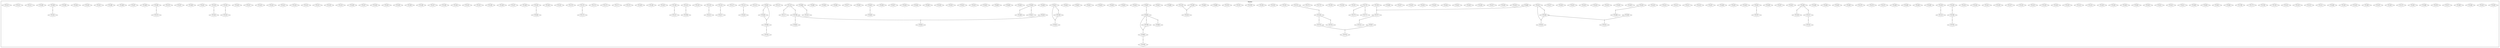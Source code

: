digraph GRAPH_0 {
	edge [ dir=none];
	graph [ rankdir=TB ];
	ratio=auto;
	mincross=2.0;
	node [
		fontsize=11,
		fillcolor=white,
		style=filled,

];
	subgraph cluster_0 {
		label = "tikaboo"
		0 [ label="TV2030", shape=diamond, width=0.000000, height=0.000000 ]
		0 [ label="TV2030", shape=diamond, width=0.000000, height=0.000000 ]
		1 [ label="TV2032", shape=diamond, width=0.000000, height=0.000000 ]
		1 [ label="TV2032", shape=diamond, width=0.000000, height=0.000000 ]
		2 [ label="TV2048", shape=diamond, width=0.000000, height=0.000000 ]
		2 [ label="TV2048", shape=diamond, width=0.000000, height=0.000000 ]
		3 [ label="TV2060", shape=diamond, width=0.000000, height=0.000000 ]
		3 [ label="TV2060", shape=diamond, width=0.000000, height=0.000000 ]
		4 [ label="TV2071", shape=diamond, width=0.000000, height=0.000000 ]
		4 [ label="TV2071", shape=diamond, width=0.000000, height=0.000000 ]
		5 [ label="TV2078", shape=diamond, width=0.000000, height=0.000000 ]
		5 [ label="TV2078", shape=diamond, width=0.000000, height=0.000000 ]
		6 [ label="TV2086", shape=diamond, width=0.000000, height=0.000000 ]
		6 [ label="TV2086", shape=diamond, width=0.000000, height=0.000000 ]
		7 [ label="TV2091", shape=diamond, width=0.000000, height=0.000000 ]
		7 [ label="TV2091", shape=diamond, width=0.000000, height=0.000000 ]
		8 [ label="TV2275", shape=diamond, width=0.000000, height=0.000000 ]
		8 [ label="TV2275", shape=diamond, width=0.000000, height=0.000000 ]
		9 [ label="TV2283", shape=diamond, width=0.000000, height=0.000000 ]
		9 [ label="TV2283", shape=diamond, width=0.000000, height=0.000000 ]
		10 [ label="TV2297", shape=diamond, width=0.000000, height=0.000000 ]
		10 [ label="TV2297", shape=diamond, width=0.000000, height=0.000000 ]
		11 [ label="TV2300", shape=diamond, width=0.000000, height=0.000000 ]
		11 [ label="TV2300", shape=diamond, width=0.000000, height=0.000000 ]
		12 [ label="TV2301", shape=diamond, width=0.000000, height=0.000000 ]
		12 [ label="TV2301", shape=diamond, width=0.000000, height=0.000000 ]
		13 [ label="TV2302", shape=diamond, width=0.000000, height=0.000000 ]
		13 [ label="TV2302", shape=diamond, width=0.000000, height=0.000000 ]
		14 [ label="TV2508", shape=diamond, width=0.000000, height=0.000000 ]
		14 [ label="TV2508", shape=diamond, width=0.000000, height=0.000000 ]
		15 [ label="TV2511", shape=diamond, width=0.000000, height=0.000000 ]
		15 [ label="TV2511", shape=diamond, width=0.000000, height=0.000000 ]
		16 [ label="TV2515", shape=diamond, width=0.000000, height=0.000000 ]
		16 [ label="TV2515", shape=diamond, width=0.000000, height=0.000000 ]
		17 [ label="TV2519", shape=diamond, width=0.000000, height=0.000000 ]
		17 [ label="TV2519", shape=diamond, width=0.000000, height=0.000000 ]
		18 [ label="TV2523", shape=diamond, width=0.000000, height=0.000000 ]
		18 [ label="TV2523", shape=diamond, width=0.000000, height=0.000000 ]
		19 [ label="TV2762", shape=diamond, width=0.000000, height=0.000000 ]
		19 [ label="TV2762", shape=diamond, width=0.000000, height=0.000000 ]
		20 [ label="TV2766", shape=diamond, width=0.000000, height=0.000000 ]
		20 [ label="TV2766", shape=diamond, width=0.000000, height=0.000000 ]
		21 [ label="TV2773", shape=diamond, width=0.000000, height=0.000000 ]
		21 [ label="TV2773", shape=diamond, width=0.000000, height=0.000000 ]
		22 [ label="TV2798", shape=diamond, width=0.000000, height=0.000000 ]
		22 [ label="TV2798", shape=diamond, width=0.000000, height=0.000000 ]
		23 [ label="TV2804", shape=diamond, width=0.000000, height=0.000000 ]
		23 [ label="TV2804", shape=diamond, width=0.000000, height=0.000000 ]
		24 [ label="TV3001", shape=diamond, width=0.000000, height=0.000000 ]
		24 [ label="TV3001", shape=diamond, width=0.000000, height=0.000000 ]
		25 [ label="TV3003", shape=diamond, width=0.000000, height=0.000000 ]
		25 [ label="TV3003", shape=diamond, width=0.000000, height=0.000000 ]
		26 [ label="TV3009", shape=diamond, width=0.000000, height=0.000000 ]
		26 [ label="TV3009", shape=diamond, width=0.000000, height=0.000000 ]
		27 [ label="TV3011", shape=diamond, width=0.000000, height=0.000000 ]
		27 [ label="TV3011", shape=diamond, width=0.000000, height=0.000000 ]
		28 [ label="TV3013", shape=diamond, width=0.000000, height=0.000000 ]
		28 [ label="TV3013", shape=diamond, width=0.000000, height=0.000000 ]
		29 [ label="TV3021", shape=diamond, width=0.000000, height=0.000000 ]
		29 [ label="TV3021", shape=diamond, width=0.000000, height=0.000000 ]
		30 [ label="TV3025", shape=diamond, width=0.000000, height=0.000000 ]
	marr30 [shape=diamond,style=filled,label="",height=.1,width=.1]
		31 [ label="TV3032", shape=diamond, width=0.000000, height=0.000000 ]
		31 [ label="TV3032", shape=diamond, width=0.000000, height=0.000000 ]
		32 [ label="TV3045", shape=diamond, width=0.000000, height=0.000000 ]
		32 [ label="TV3045", shape=diamond, width=0.000000, height=0.000000 ]
		33 [ label="TV3054", shape=diamond, width=0.000000, height=0.000000 ]
		33 [ label="TV3054", shape=diamond, width=0.000000, height=0.000000 ]
		34 [ label="TV3201", shape=diamond, width=0.000000, height=0.000000 ]
	marr34 [shape=diamond,style=filled,label="",height=.1,width=.1]
		35 [ label="TV3204", shape=diamond, width=0.000000, height=0.000000 ]
		35 [ label="TV3204", shape=diamond, width=0.000000, height=0.000000 ]
		36 [ label="TV3205", shape=diamond, width=0.000000, height=0.000000 ]
		36 [ label="TV3205", shape=diamond, width=0.000000, height=0.000000 ]
		37 [ label="TV3210", shape=diamond, width=0.000000, height=0.000000 ]
		37 [ label="TV3210", shape=diamond, width=0.000000, height=0.000000 ]
		38 [ label="TV3212", shape=diamond, width=0.000000, height=0.000000 ]
	marr38 [shape=diamond,style=filled,label="",height=.1,width=.1]
		39 [ label="TV3214", shape=diamond, width=0.000000, height=0.000000 ]
		39 [ label="TV3214", shape=diamond, width=0.000000, height=0.000000 ]
		40 [ label="TV3220", shape=diamond, width=0.000000, height=0.000000 ]
		40 [ label="TV3220", shape=diamond, width=0.000000, height=0.000000 ]
		41 [ label="TV3221", shape=diamond, width=0.000000, height=0.000000 ]
	marr41 [shape=diamond,style=filled,label="",height=.1,width=.1]
		42 [ label="TV3226", shape=diamond, width=0.000000, height=0.000000 ]
		42 [ label="TV3226", shape=diamond, width=0.000000, height=0.000000 ]
		43 [ label="TV3228", shape=diamond, width=0.000000, height=0.000000 ]
	marr43 [shape=diamond,style=filled,label="",height=.1,width=.1]
		44 [ label="TV3229", shape=diamond, width=0.000000, height=0.000000 ]
		44 [ label="TV3229", shape=diamond, width=0.000000, height=0.000000 ]
		45 [ label="TV3233", shape=diamond, width=0.000000, height=0.000000 ]
		45 [ label="TV3233", shape=diamond, width=0.000000, height=0.000000 ]
		46 [ label="TV3234", shape=diamond, width=0.000000, height=0.000000 ]
	marr46 [shape=diamond,style=filled,label="",height=.1,width=.1]
		47 [ label="TV3235", shape=diamond, width=0.000000, height=0.000000 ]
		47 [ label="TV3235", shape=diamond, width=0.000000, height=0.000000 ]
		48 [ label="TV3237", shape=diamond, width=0.000000, height=0.000000 ]
		48 [ label="TV3237", shape=diamond, width=0.000000, height=0.000000 ]
		49 [ label="TV3239", shape=diamond, width=0.000000, height=0.000000 ]
		49 [ label="TV3239", shape=diamond, width=0.000000, height=0.000000 ]
		50 [ label="TV3241", shape=diamond, width=0.000000, height=0.000000 ]
		50 [ label="TV3241", shape=diamond, width=0.000000, height=0.000000 ]
		51 [ label="TV3244", shape=diamond, width=0.000000, height=0.000000 ]
		51 [ label="TV3244", shape=diamond, width=0.000000, height=0.000000 ]
		52 [ label="TV4253", shape=diamond, width=0.000000, height=0.000000 ]
	marr52 [shape=diamond,style=filled,label="",height=.1,width=.1]
		53 [ label="TV4254", shape=diamond, width=0.000000, height=0.000000 ]
		53 [ label="TV4254", shape=diamond, width=0.000000, height=0.000000 ]
		54 [ label="TV4258", shape=diamond, width=0.000000, height=0.000000 ]
		54 [ label="TV4258", shape=diamond, width=0.000000, height=0.000000 ]
		55 [ label="TV4259", shape=diamond, width=0.000000, height=0.000000 ]
		55 [ label="TV4259", shape=diamond, width=0.000000, height=0.000000 ]
		56 [ label="TV4260", shape=diamond, width=0.000000, height=0.000000 ]
		56 [ label="TV4260", shape=diamond, width=0.000000, height=0.000000 ]
		57 [ label="TV4264", shape=diamond, width=0.000000, height=0.000000 ]
		57 [ label="TV4264", shape=diamond, width=0.000000, height=0.000000 ]
		58 [ label="TV4266", shape=diamond, width=0.000000, height=0.000000 ]
	marr58 [shape=diamond,style=filled,label="",height=.1,width=.1]
		59 [ label="TV4268", shape=diamond, width=0.000000, height=0.000000 ]
		59 [ label="TV4268", shape=diamond, width=0.000000, height=0.000000 ]
		60 [ label="TV4269", shape=diamond, width=0.000000, height=0.000000 ]
		60 [ label="TV4269", shape=diamond, width=0.000000, height=0.000000 ]
		61 [ label="TV4270", shape=diamond, width=0.000000, height=0.000000 ]
		61 [ label="TV4270", shape=diamond, width=0.000000, height=0.000000 ]
		62 [ label="TV4276", shape=diamond, width=0.000000, height=0.000000 ]
		62 [ label="TV4276", shape=diamond, width=0.000000, height=0.000000 ]
		63 [ label="TV4279", shape=diamond, width=0.000000, height=0.000000 ]
		63 [ label="TV4279", shape=diamond, width=0.000000, height=0.000000 ]
		64 [ label="TV4280", shape=diamond, width=0.000000, height=0.000000 ]
		64 [ label="TV4280", shape=diamond, width=0.000000, height=0.000000 ]
		65 [ label="TV4283", shape=diamond, width=0.000000, height=0.000000 ]
		65 [ label="TV4283", shape=diamond, width=0.000000, height=0.000000 ]
		66 [ label="TV4284", shape=diamond, width=0.000000, height=0.000000 ]
		66 [ label="TV4284", shape=diamond, width=0.000000, height=0.000000 ]
		67 [ label="TV4288", shape=diamond, width=0.000000, height=0.000000 ]
		67 [ label="TV4288", shape=diamond, width=0.000000, height=0.000000 ]
		68 [ label="TV4290", shape=diamond, width=0.000000, height=0.000000 ]
		68 [ label="TV4290", shape=diamond, width=0.000000, height=0.000000 ]
		69 [ label="TV4291", shape=diamond, width=0.000000, height=0.000000 ]
		69 [ label="TV4291", shape=diamond, width=0.000000, height=0.000000 ]
		70 [ label="TV4297", shape=diamond, width=0.000000, height=0.000000 ]
		70 [ label="TV4297", shape=diamond, width=0.000000, height=0.000000 ]
		71 [ label="TV4299", shape=diamond, width=0.000000, height=0.000000 ]
		71 [ label="TV4299", shape=diamond, width=0.000000, height=0.000000 ]
		72 [ label="TV4300", shape=diamond, width=0.000000, height=0.000000 ]
		72 [ label="TV4300", shape=diamond, width=0.000000, height=0.000000 ]
		73 [ label="TV4302", shape=diamond, width=0.000000, height=0.000000 ]
		73 [ label="TV4302", shape=diamond, width=0.000000, height=0.000000 ]
		74 [ label="TV4303", shape=diamond, width=0.000000, height=0.000000 ]
		74 [ label="TV4303", shape=diamond, width=0.000000, height=0.000000 ]
		75 [ label="TV4306", shape=diamond, width=0.000000, height=0.000000 ]
		75 [ label="TV4306", shape=diamond, width=0.000000, height=0.000000 ]
		76 [ label="TV4307", shape=diamond, width=0.000000, height=0.000000 ]
		76 [ label="TV4307", shape=diamond, width=0.000000, height=0.000000 ]
		77 [ label="TV4308", shape=diamond, width=0.000000, height=0.000000 ]
	marr77 [shape=diamond,style=filled,label="",height=.1,width=.1]
		78 [ label="TV4310", shape=diamond, width=0.000000, height=0.000000 ]
		78 [ label="TV4310", shape=diamond, width=0.000000, height=0.000000 ]
		79 [ label="TV4311", shape=diamond, width=0.000000, height=0.000000 ]
		79 [ label="TV4311", shape=diamond, width=0.000000, height=0.000000 ]
		80 [ label="TV4313", shape=diamond, width=0.000000, height=0.000000 ]
		80 [ label="TV4313", shape=diamond, width=0.000000, height=0.000000 ]
		81 [ label="TV4314", shape=diamond, width=0.000000, height=0.000000 ]
		81 [ label="TV4314", shape=diamond, width=0.000000, height=0.000000 ]
		82 [ label="TV4318", shape=diamond, width=0.000000, height=0.000000 ]
		82 [ label="TV4318", shape=diamond, width=0.000000, height=0.000000 ]
		83 [ label="TV4502", shape=diamond, width=0.000000, height=0.000000 ]
		83 [ label="TV4502", shape=diamond, width=0.000000, height=0.000000 ]
		84 [ label="TV4503", shape=diamond, width=0.000000, height=0.000000 ]
		84 [ label="TV4503", shape=diamond, width=0.000000, height=0.000000 ]
		85 [ label="TV4505", shape=diamond, width=0.000000, height=0.000000 ]
		85 [ label="TV4505", shape=diamond, width=0.000000, height=0.000000 ]
		86 [ label="TV4508", shape=diamond, width=0.000000, height=0.000000 ]
		86 [ label="TV4508", shape=diamond, width=0.000000, height=0.000000 ]
		87 [ label="TV4513", shape=diamond, width=0.000000, height=0.000000 ]
	marr87 [shape=diamond,style=filled,label="",height=.1,width=.1]
		88 [ label="TV4516", shape=diamond, width=0.000000, height=0.000000 ]
		88 [ label="TV4516", shape=diamond, width=0.000000, height=0.000000 ]
		89 [ label="TV4517", shape=diamond, width=0.000000, height=0.000000 ]
	marr89 [shape=diamond,style=filled,label="",height=.1,width=.1]
		90 [ label="TV4518", shape=diamond, width=0.000000, height=0.000000 ]
		90 [ label="TV4518", shape=diamond, width=0.000000, height=0.000000 ]
		91 [ label="TV4520", shape=diamond, width=0.000000, height=0.000000 ]
		91 [ label="TV4520", shape=diamond, width=0.000000, height=0.000000 ]
		92 [ label="TV4524", shape=diamond, width=0.000000, height=0.000000 ]
	marr92 [shape=diamond,style=filled,label="",height=.1,width=.1]
		93 [ label="TV4525", shape=diamond, width=0.000000, height=0.000000 ]
		93 [ label="TV4525", shape=diamond, width=0.000000, height=0.000000 ]
		94 [ label="TV4526", shape=diamond, width=0.000000, height=0.000000 ]
		94 [ label="TV4526", shape=diamond, width=0.000000, height=0.000000 ]
		95 [ label="TV4527", shape=diamond, width=0.000000, height=0.000000 ]
		95 [ label="TV4527", shape=diamond, width=0.000000, height=0.000000 ]
		96 [ label="TV4528", shape=diamond, width=0.000000, height=0.000000 ]
		96 [ label="TV4528", shape=diamond, width=0.000000, height=0.000000 ]
		97 [ label="TV4532", shape=diamond, width=0.000000, height=0.000000 ]
		97 [ label="TV4532", shape=diamond, width=0.000000, height=0.000000 ]
		98 [ label="TV4533", shape=diamond, width=0.000000, height=0.000000 ]
	marr98 [shape=diamond,style=filled,label="",height=.1,width=.1]
		99 [ label="TV4534", shape=diamond, width=0.000000, height=0.000000 ]
		99 [ label="TV4534", shape=diamond, width=0.000000, height=0.000000 ]
		100 [ label="TV4536", shape=diamond, width=0.000000, height=0.000000 ]
		100 [ label="TV4536", shape=diamond, width=0.000000, height=0.000000 ]
		101 [ label="TV4537", shape=diamond, width=0.000000, height=0.000000 ]
		101 [ label="TV4537", shape=diamond, width=0.000000, height=0.000000 ]
		102 [ label="TV4538", shape=diamond, width=0.000000, height=0.000000 ]
		102 [ label="TV4538", shape=diamond, width=0.000000, height=0.000000 ]
		103 [ label="TV4540", shape=diamond, width=0.000000, height=0.000000 ]
		103 [ label="TV4540", shape=diamond, width=0.000000, height=0.000000 ]
		104 [ label="TV4541", shape=diamond, width=0.000000, height=0.000000 ]
		104 [ label="TV4541", shape=diamond, width=0.000000, height=0.000000 ]
		105 [ label="TV4544", shape=diamond, width=0.000000, height=0.000000 ]
		105 [ label="TV4544", shape=diamond, width=0.000000, height=0.000000 ]
		106 [ label="TV4545", shape=diamond, width=0.000000, height=0.000000 ]
		106 [ label="TV4545", shape=diamond, width=0.000000, height=0.000000 ]
		107 [ label="TV4546", shape=diamond, width=0.000000, height=0.000000 ]
	marr107 [shape=diamond,style=filled,label="",height=.1,width=.1]
		108 [ label="TV4554", shape=diamond, width=0.000000, height=0.000000 ]
		108 [ label="TV4554", shape=diamond, width=0.000000, height=0.000000 ]
		109 [ label="TV4555", shape=diamond, width=0.000000, height=0.000000 ]
		109 [ label="TV4555", shape=diamond, width=0.000000, height=0.000000 ]
		110 [ label="TV4557", shape=diamond, width=0.000000, height=0.000000 ]
		110 [ label="TV4557", shape=diamond, width=0.000000, height=0.000000 ]
		111 [ label="TV4568", shape=diamond, width=0.000000, height=0.000000 ]
		111 [ label="TV4568", shape=diamond, width=0.000000, height=0.000000 ]
		112 [ label="TV4752", shape=diamond, width=0.000000, height=0.000000 ]
	marr112 [shape=diamond,style=filled,label="",height=.1,width=.1]
		113 [ label="TV4753", shape=diamond, width=0.000000, height=0.000000 ]
		113 [ label="TV4753", shape=diamond, width=0.000000, height=0.000000 ]
		114 [ label="TV4754", shape=diamond, width=0.000000, height=0.000000 ]
	marr114 [shape=diamond,style=filled,label="",height=.1,width=.1]
		115 [ label="TV4755", shape=diamond, width=0.000000, height=0.000000 ]
	marr115 [shape=diamond,style=filled,label="",height=.1,width=.1]
		116 [ label="TV4757", shape=diamond, width=0.000000, height=0.000000 ]
	marr116 [shape=diamond,style=filled,label="",height=.1,width=.1]
		117 [ label="TV4758", shape=diamond, width=0.000000, height=0.000000 ]
		117 [ label="TV4758", shape=diamond, width=0.000000, height=0.000000 ]
		118 [ label="TV4760", shape=diamond, width=0.000000, height=0.000000 ]
	marr118 [shape=diamond,style=filled,label="",height=.1,width=.1]
		119 [ label="TV4761", shape=diamond, width=0.000000, height=0.000000 ]
		119 [ label="TV4761", shape=diamond, width=0.000000, height=0.000000 ]
		120 [ label="TV4764", shape=diamond, width=0.000000, height=0.000000 ]
		120 [ label="TV4764", shape=diamond, width=0.000000, height=0.000000 ]
		121 [ label="TV4765", shape=diamond, width=0.000000, height=0.000000 ]
		121 [ label="TV4765", shape=diamond, width=0.000000, height=0.000000 ]
		122 [ label="TV4769", shape=diamond, width=0.000000, height=0.000000 ]
	marr122 [shape=diamond,style=filled,label="",height=.1,width=.1]
		123 [ label="TV4770", shape=diamond, width=0.000000, height=0.000000 ]
		123 [ label="TV4770", shape=diamond, width=0.000000, height=0.000000 ]
		124 [ label="TV4772", shape=diamond, width=0.000000, height=0.000000 ]
	marr124 [shape=diamond,style=filled,label="",height=.1,width=.1]
		125 [ label="TV4774", shape=diamond, width=0.000000, height=0.000000 ]
		125 [ label="TV4774", shape=diamond, width=0.000000, height=0.000000 ]
		126 [ label="TV4775", shape=diamond, width=0.000000, height=0.000000 ]
	marr126 [shape=diamond,style=filled,label="",height=.1,width=.1]
		127 [ label="TV4778", shape=diamond, width=0.000000, height=0.000000 ]
		127 [ label="TV4778", shape=diamond, width=0.000000, height=0.000000 ]
		128 [ label="TV4781", shape=diamond, width=0.000000, height=0.000000 ]
		128 [ label="TV4781", shape=diamond, width=0.000000, height=0.000000 ]
		129 [ label="TV4783", shape=diamond, width=0.000000, height=0.000000 ]
		129 [ label="TV4783", shape=diamond, width=0.000000, height=0.000000 ]
		130 [ label="TV4784", shape=diamond, width=0.000000, height=0.000000 ]
		130 [ label="TV4784", shape=diamond, width=0.000000, height=0.000000 ]
		131 [ label="TV4786", shape=diamond, width=0.000000, height=0.000000 ]
	marr131 [shape=diamond,style=filled,label="",height=.1,width=.1]
		132 [ label="TV4789", shape=diamond, width=0.000000, height=0.000000 ]
	marr132 [shape=diamond,style=filled,label="",height=.1,width=.1]
		133 [ label="TV4790", shape=diamond, width=0.000000, height=0.000000 ]
		133 [ label="TV4790", shape=diamond, width=0.000000, height=0.000000 ]
		134 [ label="TV4791", shape=diamond, width=0.000000, height=0.000000 ]
		134 [ label="TV4791", shape=diamond, width=0.000000, height=0.000000 ]
		135 [ label="TV4793", shape=diamond, width=0.000000, height=0.000000 ]
		135 [ label="TV4793", shape=diamond, width=0.000000, height=0.000000 ]
		136 [ label="TV4795", shape=diamond, width=0.000000, height=0.000000 ]
	marr136 [shape=diamond,style=filled,label="",height=.1,width=.1]
		137 [ label="TV4796", shape=diamond, width=0.000000, height=0.000000 ]
	marr137 [shape=diamond,style=filled,label="",height=.1,width=.1]
		138 [ label="TV4797", shape=diamond, width=0.000000, height=0.000000 ]
	marr138 [shape=diamond,style=filled,label="",height=.1,width=.1]
		139 [ label="TV4798", shape=diamond, width=0.000000, height=0.000000 ]
	marr139 [shape=diamond,style=filled,label="",height=.1,width=.1]
		140 [ label="TV4800", shape=diamond, width=0.000000, height=0.000000 ]
		140 [ label="TV4800", shape=diamond, width=0.000000, height=0.000000 ]
		141 [ label="TV4802", shape=diamond, width=0.000000, height=0.000000 ]
	marr141 [shape=diamond,style=filled,label="",height=.1,width=.1]
		142 [ label="TV4803", shape=diamond, width=0.000000, height=0.000000 ]
	marr142 [shape=diamond,style=filled,label="",height=.1,width=.1]
		143 [ label="TV4804", shape=diamond, width=0.000000, height=0.000000 ]
		143 [ label="TV4804", shape=diamond, width=0.000000, height=0.000000 ]
		144 [ label="TV4805", shape=diamond, width=0.000000, height=0.000000 ]
	marr144 [shape=diamond,style=filled,label="",height=.1,width=.1]
		145 [ label="TV4807", shape=diamond, width=0.000000, height=0.000000 ]
		145 [ label="TV4807", shape=diamond, width=0.000000, height=0.000000 ]
		146 [ label="TV4808", shape=diamond, width=0.000000, height=0.000000 ]
		146 [ label="TV4808", shape=diamond, width=0.000000, height=0.000000 ]
		147 [ label="TV4809", shape=diamond, width=0.000000, height=0.000000 ]
		147 [ label="TV4809", shape=diamond, width=0.000000, height=0.000000 ]
		148 [ label="TV4810", shape=diamond, width=0.000000, height=0.000000 ]
		148 [ label="TV4810", shape=diamond, width=0.000000, height=0.000000 ]
		149 [ label="TV4811", shape=diamond, width=0.000000, height=0.000000 ]
	marr149 [shape=diamond,style=filled,label="",height=.1,width=.1]
		150 [ label="TV4812", shape=diamond, width=0.000000, height=0.000000 ]
		150 [ label="TV4812", shape=diamond, width=0.000000, height=0.000000 ]
		151 [ label="TV4813", shape=diamond, width=0.000000, height=0.000000 ]
		151 [ label="TV4813", shape=diamond, width=0.000000, height=0.000000 ]
		152 [ label="TV4814", shape=diamond, width=0.000000, height=0.000000 ]
		152 [ label="TV4814", shape=diamond, width=0.000000, height=0.000000 ]
		153 [ label="TV4815", shape=diamond, width=0.000000, height=0.000000 ]
	marr153 [shape=diamond,style=filled,label="",height=.1,width=.1]
		154 [ label="TV4816", shape=diamond, width=0.000000, height=0.000000 ]
		154 [ label="TV4816", shape=diamond, width=0.000000, height=0.000000 ]
		155 [ label="TV4818", shape=diamond, width=0.000000, height=0.000000 ]
		155 [ label="TV4818", shape=diamond, width=0.000000, height=0.000000 ]
		156 [ label="TV4819", shape=diamond, width=0.000000, height=0.000000 ]
		156 [ label="TV4819", shape=diamond, width=0.000000, height=0.000000 ]
		157 [ label="TV4821", shape=diamond, width=0.000000, height=0.000000 ]
		157 [ label="TV4821", shape=diamond, width=0.000000, height=0.000000 ]
		158 [ label="TV4822", shape=diamond, width=0.000000, height=0.000000 ]
		158 [ label="TV4822", shape=diamond, width=0.000000, height=0.000000 ]
		159 [ label="TV4823", shape=diamond, width=0.000000, height=0.000000 ]
	marr159 [shape=diamond,style=filled,label="",height=.1,width=.1]
		160 [ label="TV4824", shape=diamond, width=0.000000, height=0.000000 ]
		160 [ label="TV4824", shape=diamond, width=0.000000, height=0.000000 ]
		161 [ label="TV4826", shape=diamond, width=0.000000, height=0.000000 ]
		161 [ label="TV4826", shape=diamond, width=0.000000, height=0.000000 ]
		162 [ label="TV4827", shape=diamond, width=0.000000, height=0.000000 ]
		162 [ label="TV4827", shape=diamond, width=0.000000, height=0.000000 ]
		163 [ label="TV4828", shape=diamond, width=0.000000, height=0.000000 ]
		163 [ label="TV4828", shape=diamond, width=0.000000, height=0.000000 ]
		164 [ label="TV4830", shape=diamond, width=0.000000, height=0.000000 ]
	marr164 [shape=diamond,style=filled,label="",height=.1,width=.1]
		165 [ label="TV4833", shape=diamond, width=0.000000, height=0.000000 ]
		165 [ label="TV4833", shape=diamond, width=0.000000, height=0.000000 ]
		166 [ label="TV4834", shape=diamond, width=0.000000, height=0.000000 ]
		166 [ label="TV4834", shape=diamond, width=0.000000, height=0.000000 ]
		167 [ label="TV4835", shape=diamond, width=0.000000, height=0.000000 ]
	marr167 [shape=diamond,style=filled,label="",height=.1,width=.1]
		168 [ label="TV4838", shape=diamond, width=0.000000, height=0.000000 ]
		168 [ label="TV4838", shape=diamond, width=0.000000, height=0.000000 ]
		169 [ label="TV4839", shape=diamond, width=0.000000, height=0.000000 ]
		169 [ label="TV4839", shape=diamond, width=0.000000, height=0.000000 ]
		170 [ label="TV5001", shape=diamond, width=0.000000, height=0.000000 ]
		170 [ label="TV5001", shape=diamond, width=0.000000, height=0.000000 ]
		171 [ label="TV5010", shape=diamond, width=0.000000, height=0.000000 ]
		171 [ label="TV5010", shape=diamond, width=0.000000, height=0.000000 ]
		172 [ label="TV5022", shape=diamond, width=0.000000, height=0.000000 ]
		172 [ label="TV5022", shape=diamond, width=0.000000, height=0.000000 ]
		173 [ label="TV5025", shape=diamond, width=0.000000, height=0.000000 ]
		173 [ label="TV5025", shape=diamond, width=0.000000, height=0.000000 ]
		174 [ label="TV5026", shape=diamond, width=0.000000, height=0.000000 ]
		174 [ label="TV5026", shape=diamond, width=0.000000, height=0.000000 ]
		175 [ label="TV5038", shape=diamond, width=0.000000, height=0.000000 ]
	marr175 [shape=diamond,style=filled,label="",height=.1,width=.1]
		176 [ label="TV5040", shape=diamond, width=0.000000, height=0.000000 ]
		176 [ label="TV5040", shape=diamond, width=0.000000, height=0.000000 ]
		177 [ label="TV5044", shape=diamond, width=0.000000, height=0.000000 ]
		177 [ label="TV5044", shape=diamond, width=0.000000, height=0.000000 ]
		178 [ label="TV5054", shape=diamond, width=0.000000, height=0.000000 ]
		178 [ label="TV5054", shape=diamond, width=0.000000, height=0.000000 ]
		179 [ label="TV5057", shape=diamond, width=0.000000, height=0.000000 ]
		179 [ label="TV5057", shape=diamond, width=0.000000, height=0.000000 ]
		180 [ label="TV5058", shape=diamond, width=0.000000, height=0.000000 ]
		180 [ label="TV5058", shape=diamond, width=0.000000, height=0.000000 ]
		181 [ label="TV5059", shape=diamond, width=0.000000, height=0.000000 ]
	marr181 [shape=diamond,style=filled,label="",height=.1,width=.1]
		182 [ label="TV5060", shape=diamond, width=0.000000, height=0.000000 ]
	marr182 [shape=diamond,style=filled,label="",height=.1,width=.1]
		183 [ label="TV5061", shape=diamond, width=0.000000, height=0.000000 ]
		183 [ label="TV5061", shape=diamond, width=0.000000, height=0.000000 ]
		184 [ label="TV5063", shape=diamond, width=0.000000, height=0.000000 ]
		184 [ label="TV5063", shape=diamond, width=0.000000, height=0.000000 ]
		185 [ label="TV5077", shape=diamond, width=0.000000, height=0.000000 ]
		185 [ label="TV5077", shape=diamond, width=0.000000, height=0.000000 ]
		186 [ label="TV5082", shape=diamond, width=0.000000, height=0.000000 ]
		186 [ label="TV5082", shape=diamond, width=0.000000, height=0.000000 ]
		187 [ label="TV5083", shape=diamond, width=0.000000, height=0.000000 ]
		187 [ label="TV5083", shape=diamond, width=0.000000, height=0.000000 ]
		188 [ label="TV5085", shape=diamond, width=0.000000, height=0.000000 ]
		188 [ label="TV5085", shape=diamond, width=0.000000, height=0.000000 ]
		189 [ label="TV5088", shape=diamond, width=0.000000, height=0.000000 ]
		189 [ label="TV5088", shape=diamond, width=0.000000, height=0.000000 ]
		190 [ label="TV5114", shape=diamond, width=0.000000, height=0.000000 ]
		190 [ label="TV5114", shape=diamond, width=0.000000, height=0.000000 ]
		191 [ label="TV5115", shape=diamond, width=0.000000, height=0.000000 ]
		191 [ label="TV5115", shape=diamond, width=0.000000, height=0.000000 ]
		192 [ label="TV5117", shape=diamond, width=0.000000, height=0.000000 ]
	marr192 [shape=diamond,style=filled,label="",height=.1,width=.1]
		193 [ label="TV5119", shape=diamond, width=0.000000, height=0.000000 ]
		193 [ label="TV5119", shape=diamond, width=0.000000, height=0.000000 ]
		194 [ label="TV5122", shape=diamond, width=0.000000, height=0.000000 ]
		194 [ label="TV5122", shape=diamond, width=0.000000, height=0.000000 ]
		195 [ label="TV5124", shape=diamond, width=0.000000, height=0.000000 ]
		195 [ label="TV5124", shape=diamond, width=0.000000, height=0.000000 ]
		196 [ label="TV5127", shape=diamond, width=0.000000, height=0.000000 ]
		196 [ label="TV5127", shape=diamond, width=0.000000, height=0.000000 ]
		197 [ label="TV5128", shape=diamond, width=0.000000, height=0.000000 ]
		197 [ label="TV5128", shape=diamond, width=0.000000, height=0.000000 ]
		198 [ label="TV5129", shape=diamond, width=0.000000, height=0.000000 ]
		198 [ label="TV5129", shape=diamond, width=0.000000, height=0.000000 ]
		199 [ label="TV5130", shape=diamond, width=0.000000, height=0.000000 ]
		199 [ label="TV5130", shape=diamond, width=0.000000, height=0.000000 ]
		200 [ label="TV5132", shape=diamond, width=0.000000, height=0.000000 ]
	marr200 [shape=diamond,style=filled,label="",height=.1,width=.1]
		201 [ label="TV5143", shape=diamond, width=0.000000, height=0.000000 ]
		201 [ label="TV5143", shape=diamond, width=0.000000, height=0.000000 ]
		202 [ label="TV5147", shape=diamond, width=0.000000, height=0.000000 ]
	marr202 [shape=diamond,style=filled,label="",height=.1,width=.1]
		203 [ label="TV5148", shape=diamond, width=0.000000, height=0.000000 ]
		203 [ label="TV5148", shape=diamond, width=0.000000, height=0.000000 ]
		204 [ label="TV5165", shape=diamond, width=0.000000, height=0.000000 ]
		204 [ label="TV5165", shape=diamond, width=0.000000, height=0.000000 ]
		205 [ label="TV5166", shape=diamond, width=0.000000, height=0.000000 ]
		205 [ label="TV5166", shape=diamond, width=0.000000, height=0.000000 ]
		206 [ label="TV5169", shape=diamond, width=0.000000, height=0.000000 ]
		206 [ label="TV5169", shape=diamond, width=0.000000, height=0.000000 ]
		207 [ label="TV5170", shape=diamond, width=0.000000, height=0.000000 ]
		207 [ label="TV5170", shape=diamond, width=0.000000, height=0.000000 ]
		208 [ label="TV5171", shape=diamond, width=0.000000, height=0.000000 ]
		208 [ label="TV5171", shape=diamond, width=0.000000, height=0.000000 ]
		209 [ label="TV5173", shape=diamond, width=0.000000, height=0.000000 ]
		209 [ label="TV5173", shape=diamond, width=0.000000, height=0.000000 ]
		210 [ label="TV5174", shape=diamond, width=0.000000, height=0.000000 ]
		210 [ label="TV5174", shape=diamond, width=0.000000, height=0.000000 ]
		211 [ label="TV5175", shape=diamond, width=0.000000, height=0.000000 ]
	marr211 [shape=diamond,style=filled,label="",height=.1,width=.1]
		212 [ label="TV5176", shape=diamond, width=0.000000, height=0.000000 ]
		212 [ label="TV5176", shape=diamond, width=0.000000, height=0.000000 ]
		213 [ label="TV5178", shape=diamond, width=0.000000, height=0.000000 ]
		213 [ label="TV5178", shape=diamond, width=0.000000, height=0.000000 ]
		214 [ label="TV5181", shape=diamond, width=0.000000, height=0.000000 ]
		214 [ label="TV5181", shape=diamond, width=0.000000, height=0.000000 ]
		215 [ label="TV5184", shape=diamond, width=0.000000, height=0.000000 ]
		215 [ label="TV5184", shape=diamond, width=0.000000, height=0.000000 ]
		216 [ label="TV5185", shape=diamond, width=0.000000, height=0.000000 ]
		216 [ label="TV5185", shape=diamond, width=0.000000, height=0.000000 ]
		217 [ label="TV5186", shape=diamond, width=0.000000, height=0.000000 ]
		217 [ label="TV5186", shape=diamond, width=0.000000, height=0.000000 ]
		218 [ label="TV5187", shape=diamond, width=0.000000, height=0.000000 ]
		218 [ label="TV5187", shape=diamond, width=0.000000, height=0.000000 ]
		219 [ label="TV5189", shape=diamond, width=0.000000, height=0.000000 ]
		219 [ label="TV5189", shape=diamond, width=0.000000, height=0.000000 ]
		220 [ label="TV5190", shape=diamond, width=0.000000, height=0.000000 ]
		220 [ label="TV5190", shape=diamond, width=0.000000, height=0.000000 ]
		221 [ label="TV5191", shape=diamond, width=0.000000, height=0.000000 ]
		221 [ label="TV5191", shape=diamond, width=0.000000, height=0.000000 ]
		222 [ label="TV5192", shape=diamond, width=0.000000, height=0.000000 ]
		222 [ label="TV5192", shape=diamond, width=0.000000, height=0.000000 ]
		223 [ label="TV5194", shape=diamond, width=0.000000, height=0.000000 ]
		223 [ label="TV5194", shape=diamond, width=0.000000, height=0.000000 ]
		224 [ label="TV5196", shape=diamond, width=0.000000, height=0.000000 ]
		224 [ label="TV5196", shape=diamond, width=0.000000, height=0.000000 ]
		225 [ label="TV5197", shape=diamond, width=0.000000, height=0.000000 ]
		225 [ label="TV5197", shape=diamond, width=0.000000, height=0.000000 ]
		226 [ label="TV5198", shape=diamond, width=0.000000, height=0.000000 ]
		226 [ label="TV5198", shape=diamond, width=0.000000, height=0.000000 ]
		227 [ label="TV5199", shape=diamond, width=0.000000, height=0.000000 ]
		227 [ label="TV5199", shape=diamond, width=0.000000, height=0.000000 ]
		228 [ label="TV5200", shape=diamond, width=0.000000, height=0.000000 ]
		228 [ label="TV5200", shape=diamond, width=0.000000, height=0.000000 ]
		229 [ label="TV5203", shape=diamond, width=0.000000, height=0.000000 ]
		229 [ label="TV5203", shape=diamond, width=0.000000, height=0.000000 ]
		230 [ label="TV5204", shape=diamond, width=0.000000, height=0.000000 ]
		230 [ label="TV5204", shape=diamond, width=0.000000, height=0.000000 ]
		231 [ label="TV5207", shape=diamond, width=0.000000, height=0.000000 ]
		231 [ label="TV5207", shape=diamond, width=0.000000, height=0.000000 ]
		232 [ label="TV5209", shape=diamond, width=0.000000, height=0.000000 ]
		232 [ label="TV5209", shape=diamond, width=0.000000, height=0.000000 ]
		233 [ label="TV5219", shape=diamond, width=0.000000, height=0.000000 ]
		233 [ label="TV5219", shape=diamond, width=0.000000, height=0.000000 ]
		234 [ label="TV5227", shape=diamond, width=0.000000, height=0.000000 ]
	marr234 [shape=diamond,style=filled,label="",height=.1,width=.1]
		235 [ label="TV5230", shape=diamond, width=0.000000, height=0.000000 ]
		235 [ label="TV5230", shape=diamond, width=0.000000, height=0.000000 ]
		236 [ label="TV5231", shape=diamond, width=0.000000, height=0.000000 ]
		236 [ label="TV5231", shape=diamond, width=0.000000, height=0.000000 ]
		237 [ label="TV5232", shape=diamond, width=0.000000, height=0.000000 ]
	marr237 [shape=diamond,style=filled,label="",height=.1,width=.1]
		238 [ label="TV5233", shape=diamond, width=0.000000, height=0.000000 ]
		238 [ label="TV5233", shape=diamond, width=0.000000, height=0.000000 ]
		239 [ label="TV5234", shape=diamond, width=0.000000, height=0.000000 ]
		239 [ label="TV5234", shape=diamond, width=0.000000, height=0.000000 ]
		240 [ label="TV5235", shape=diamond, width=0.000000, height=0.000000 ]
	marr240 [shape=diamond,style=filled,label="",height=.1,width=.1]
		241 [ label="TV5238", shape=diamond, width=0.000000, height=0.000000 ]
	marr241 [shape=diamond,style=filled,label="",height=.1,width=.1]
		242 [ label="TV5242", shape=diamond, width=0.000000, height=0.000000 ]
		242 [ label="TV5242", shape=diamond, width=0.000000, height=0.000000 ]
		243 [ label="TV5243", shape=diamond, width=0.000000, height=0.000000 ]
		243 [ label="TV5243", shape=diamond, width=0.000000, height=0.000000 ]
		244 [ label="TV5245", shape=diamond, width=0.000000, height=0.000000 ]
		244 [ label="TV5245", shape=diamond, width=0.000000, height=0.000000 ]
		245 [ label="TV5247", shape=diamond, width=0.000000, height=0.000000 ]
		245 [ label="TV5247", shape=diamond, width=0.000000, height=0.000000 ]
		246 [ label="TV5249", shape=diamond, width=0.000000, height=0.000000 ]
		246 [ label="TV5249", shape=diamond, width=0.000000, height=0.000000 ]
		247 [ label="TV5250", shape=diamond, width=0.000000, height=0.000000 ]
		247 [ label="TV5250", shape=diamond, width=0.000000, height=0.000000 ]
		248 [ label="TV5259", shape=diamond, width=0.000000, height=0.000000 ]
		248 [ label="TV5259", shape=diamond, width=0.000000, height=0.000000 ]
		249 [ label="TV5261", shape=diamond, width=0.000000, height=0.000000 ]
		249 [ label="TV5261", shape=diamond, width=0.000000, height=0.000000 ]
		250 [ label="TV5262", shape=diamond, width=0.000000, height=0.000000 ]
	marr250 [shape=diamond,style=filled,label="",height=.1,width=.1]
		251 [ label="TV5266", shape=diamond, width=0.000000, height=0.000000 ]
		251 [ label="TV5266", shape=diamond, width=0.000000, height=0.000000 ]
		252 [ label="TV5267", shape=diamond, width=0.000000, height=0.000000 ]
		252 [ label="TV5267", shape=diamond, width=0.000000, height=0.000000 ]
		253 [ label="TV5274", shape=diamond, width=0.000000, height=0.000000 ]
	marr253 [shape=diamond,style=filled,label="",height=.1,width=.1]
		254 [ label="TV5276", shape=diamond, width=0.000000, height=0.000000 ]
		254 [ label="TV5276", shape=diamond, width=0.000000, height=0.000000 ]
		255 [ label="TV5280", shape=diamond, width=0.000000, height=0.000000 ]
		255 [ label="TV5280", shape=diamond, width=0.000000, height=0.000000 ]
		256 [ label="TV5286", shape=diamond, width=0.000000, height=0.000000 ]
		256 [ label="TV5286", shape=diamond, width=0.000000, height=0.000000 ]
		257 [ label="TV5287", shape=diamond, width=0.000000, height=0.000000 ]
		257 [ label="TV5287", shape=diamond, width=0.000000, height=0.000000 ]
		258 [ label="TV5288", shape=diamond, width=0.000000, height=0.000000 ]
		258 [ label="TV5288", shape=diamond, width=0.000000, height=0.000000 ]
		259 [ label="TV5289", shape=diamond, width=0.000000, height=0.000000 ]
		259 [ label="TV5289", shape=diamond, width=0.000000, height=0.000000 ]
		260 [ label="TV5291", shape=diamond, width=0.000000, height=0.000000 ]
		260 [ label="TV5291", shape=diamond, width=0.000000, height=0.000000 ]
		261 [ label="TV5292", shape=diamond, width=0.000000, height=0.000000 ]
		261 [ label="TV5292", shape=diamond, width=0.000000, height=0.000000 ]
		262 [ label="TV5294", shape=diamond, width=0.000000, height=0.000000 ]
		262 [ label="TV5294", shape=diamond, width=0.000000, height=0.000000 ]
		263 [ label="TV5306", shape=diamond, width=0.000000, height=0.000000 ]
		263 [ label="TV5306", shape=diamond, width=0.000000, height=0.000000 ]
		264 [ label="TV5308", shape=diamond, width=0.000000, height=0.000000 ]
		264 [ label="TV5308", shape=diamond, width=0.000000, height=0.000000 ]
		265 [ label="TV5309", shape=diamond, width=0.000000, height=0.000000 ]
		265 [ label="TV5309", shape=diamond, width=0.000000, height=0.000000 ]
		266 [ label="TV5311", shape=diamond, width=0.000000, height=0.000000 ]
		266 [ label="TV5311", shape=diamond, width=0.000000, height=0.000000 ]
		267 [ label="TV5312", shape=diamond, width=0.000000, height=0.000000 ]
		267 [ label="TV5312", shape=diamond, width=0.000000, height=0.000000 ]
		268 [ label="TV5313", shape=diamond, width=0.000000, height=0.000000 ]
		268 [ label="TV5313", shape=diamond, width=0.000000, height=0.000000 ]
	}
	190 -> marr30  [ color="#000000" weight=1 ]
	marr30 -> 30  [ color="#000000" weight=2 ]
	264 -> marr34  [ color="#000000" weight=1 ]
	marr34 -> 34  [ color="#000000" weight=2 ]
	116 -> marr38  [ color="#000000" weight=1 ]
	marr38 -> 38  [ color="#000000" weight=2 ]
	189 -> marr41  [ color="#000000" weight=1 ]
	marr41 -> 41  [ color="#000000" weight=2 ]
	113 -> marr43  [ color="#000000" weight=1 ]
	marr43 -> 43  [ color="#000000" weight=2 ]
	182 -> marr46  [ color="#000000" weight=1 ]
	marr46 -> 46  [ color="#000000" weight=2 ]
	86 -> marr52  [ color="#000000" weight=1 ]
	marr52 -> 52  [ color="#000000" weight=2 ]
	107 -> marr52  [ color="#000000" weight=1 ]
	161 -> marr58  [ color="#000000" weight=1 ]
	marr58 -> 58  [ color="#000000" weight=2 ]
	96 -> marr77  [ color="#000000" weight=1 ]
	marr77 -> 77  [ color="#000000" weight=2 ]
	198 -> marr87  [ color="#000000" weight=1 ]
	marr87 -> 87  [ color="#000000" weight=2 ]
	195 -> marr89  [ color="#000000" weight=1 ]
	marr89 -> 89  [ color="#000000" weight=2 ]
	197 -> marr92  [ color="#000000" weight=1 ]
	marr92 -> 92  [ color="#000000" weight=2 ]
	72 -> marr92  [ color="#000000" weight=1 ]
	107 -> marr98  [ color="#000000" weight=1 ]
	marr98 -> 98  [ color="#000000" weight=2 ]
	97 -> marr98  [ color="#000000" weight=1 ]
	97 -> marr107  [ color="#000000" weight=1 ]
	marr107 -> 107  [ color="#000000" weight=2 ]
	43 -> marr112  [ color="#000000" weight=1 ]
	marr112 -> 112  [ color="#000000" weight=2 ]
	162 -> marr114  [ color="#000000" weight=1 ]
	marr114 -> 114  [ color="#000000" weight=2 ]
	115 -> marr114  [ color="#000000" weight=1 ]
	43 -> marr115  [ color="#000000" weight=1 ]
	marr115 -> 115  [ color="#000000" weight=2 ]
	146 -> marr116  [ color="#000000" weight=1 ]
	marr116 -> 116  [ color="#000000" weight=2 ]
	117 -> marr116  [ color="#000000" weight=1 ]
	151 -> marr118  [ color="#000000" weight=1 ]
	marr118 -> 118  [ color="#000000" weight=2 ]
	142 -> marr122  [ color="#000000" weight=1 ]
	marr122 -> 122  [ color="#000000" weight=2 ]
	127 -> marr124  [ color="#000000" weight=1 ]
	marr124 -> 124  [ color="#000000" weight=2 ]
	127 -> marr126  [ color="#000000" weight=1 ]
	marr126 -> 126  [ color="#000000" weight=2 ]
	54 -> marr131  [ color="#000000" weight=1 ]
	marr131 -> 131  [ color="#000000" weight=2 ]
	141 -> marr132  [ color="#000000" weight=1 ]
	marr132 -> 132  [ color="#000000" weight=2 ]
	131 -> marr136  [ color="#000000" weight=1 ]
	marr136 -> 136  [ color="#000000" weight=2 ]
	193 -> marr137  [ color="#000000" weight=1 ]
	marr137 -> 137  [ color="#000000" weight=2 ]
	83 -> marr138  [ color="#000000" weight=1 ]
	marr138 -> 138  [ color="#000000" weight=2 ]
	201 -> marr139  [ color="#000000" weight=1 ]
	marr139 -> 139  [ color="#000000" weight=2 ]
	145 -> marr141  [ color="#000000" weight=1 ]
	marr141 -> 141  [ color="#000000" weight=2 ]
	132 -> marr142  [ color="#000000" weight=1 ]
	marr142 -> 142  [ color="#000000" weight=2 ]
	141 -> marr142  [ color="#000000" weight=1 ]
	141 -> marr144  [ color="#000000" weight=1 ]
	marr144 -> 144  [ color="#000000" weight=2 ]
	161 -> marr149  [ color="#000000" weight=1 ]
	marr149 -> 149  [ color="#000000" weight=2 ]
	118 -> marr153  [ color="#000000" weight=1 ]
	marr153 -> 153  [ color="#000000" weight=2 ]
	151 -> marr153  [ color="#000000" weight=1 ]
	148 -> marr159  [ color="#000000" weight=1 ]
	marr159 -> 159  [ color="#000000" weight=2 ]
	137 -> marr159  [ color="#000000" weight=1 ]
	165 -> marr164  [ color="#000000" weight=1 ]
	marr164 -> 164  [ color="#000000" weight=2 ]
	137 -> marr167  [ color="#000000" weight=1 ]
	marr167 -> 167  [ color="#000000" weight=2 ]
	216 -> marr175  [ color="#000000" weight=1 ]
	marr175 -> 175  [ color="#000000" weight=2 ]
	183 -> marr181  [ color="#000000" weight=1 ]
	marr181 -> 181  [ color="#000000" weight=2 ]
	183 -> marr182  [ color="#000000" weight=1 ]
	marr182 -> 182  [ color="#000000" weight=2 ]
	181 -> marr182  [ color="#000000" weight=1 ]
	193 -> marr192  [ color="#000000" weight=1 ]
	marr192 -> 192  [ color="#000000" weight=2 ]
	55 -> marr200  [ color="#000000" weight=1 ]
	marr200 -> 200  [ color="#000000" weight=2 ]
	203 -> marr202  [ color="#000000" weight=1 ]
	marr202 -> 202  [ color="#000000" weight=2 ]
	212 -> marr211  [ color="#000000" weight=1 ]
	marr211 -> 211  [ color="#000000" weight=2 ]
	68 -> marr234  [ color="#000000" weight=1 ]
	marr234 -> 234  [ color="#000000" weight=2 ]
	234 -> marr237  [ color="#000000" weight=1 ]
	marr237 -> 237  [ color="#000000" weight=2 ]
	247 -> marr240  [ color="#000000" weight=1 ]
	marr240 -> 240  [ color="#000000" weight=2 ]
	68 -> marr241  [ color="#000000" weight=1 ]
	marr241 -> 241  [ color="#000000" weight=2 ]
	248 -> marr250  [ color="#000000" weight=1 ]
	marr250 -> 250  [ color="#000000" weight=2 ]
	255 -> marr253  [ color="#000000" weight=1 ]
	marr253 -> 253  [ color="#000000" weight=2 ]
}
